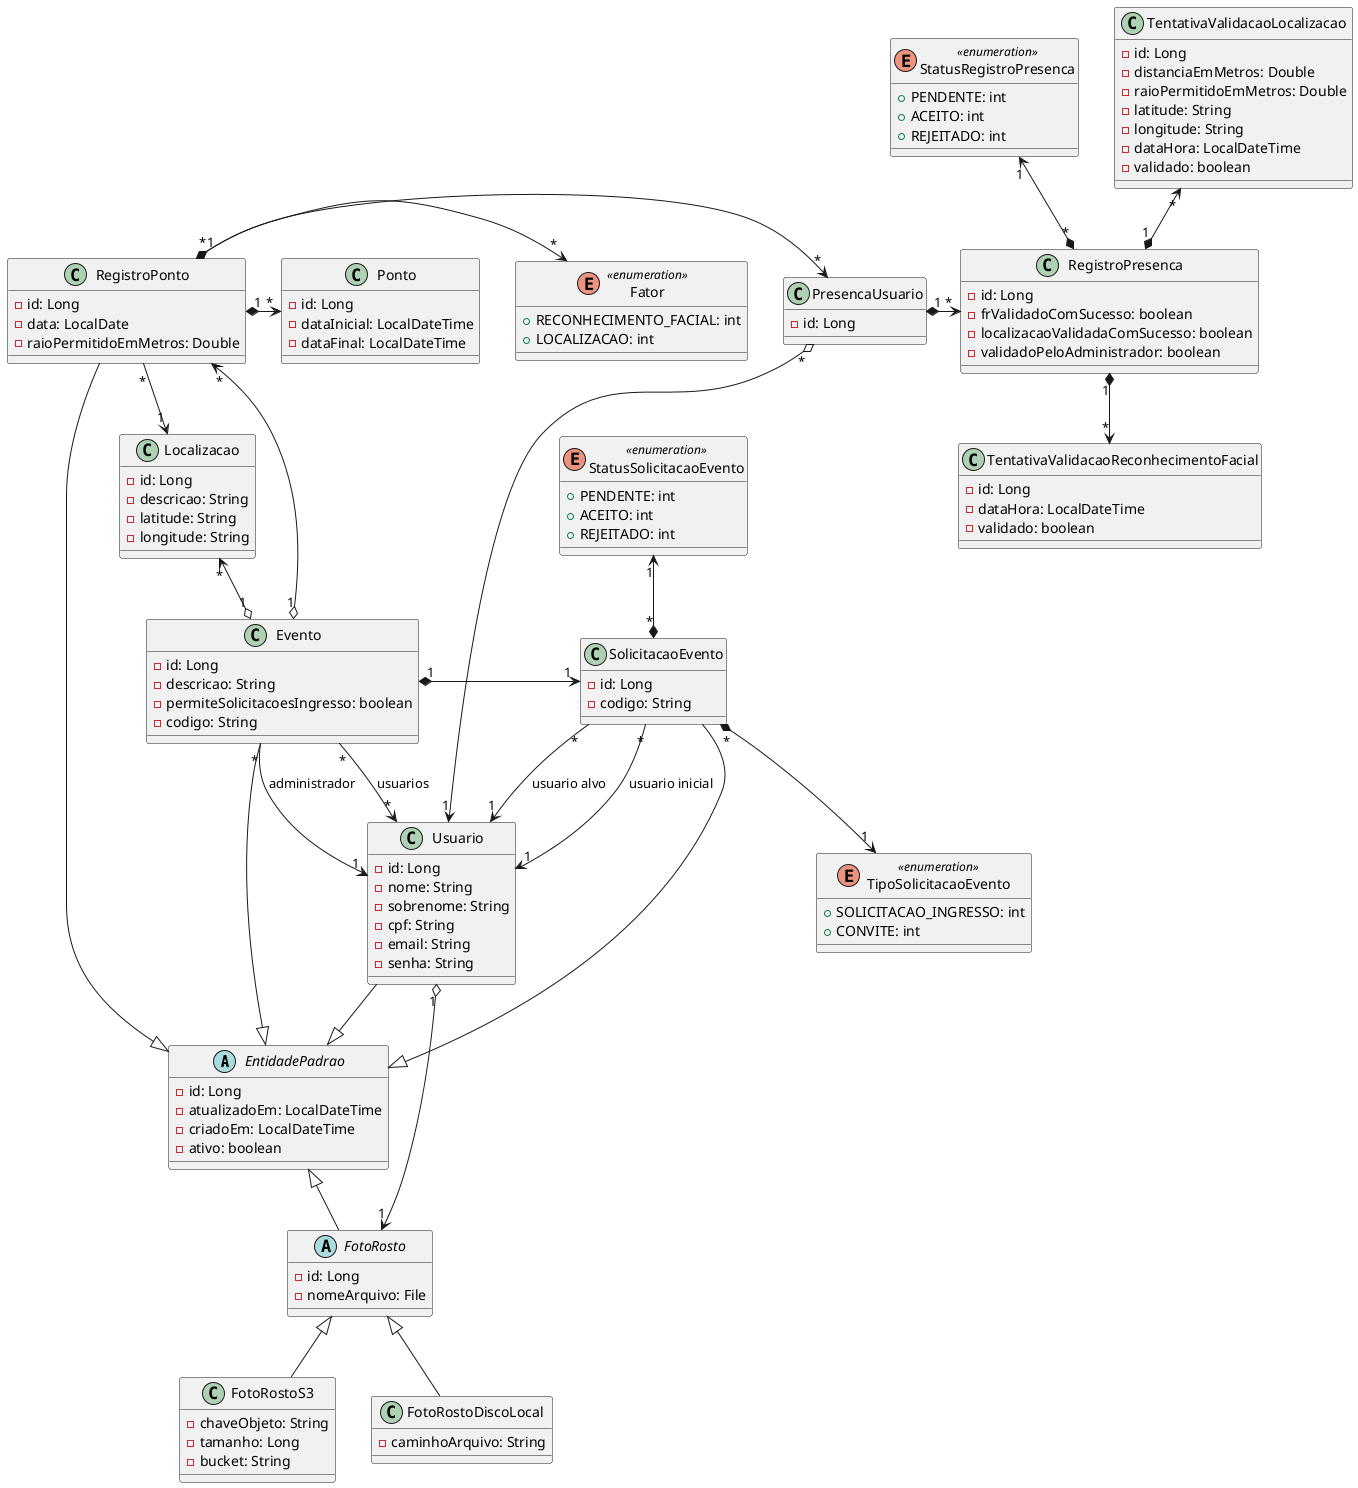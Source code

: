 @startuml
abstract class EntidadePadrao {
    - id: Long
    - atualizadoEm: LocalDateTime
    - criadoEm: LocalDateTime
    - ativo: boolean
}

class Usuario {
    - id: Long
    - nome: String
    - sobrenome: String
    - cpf: String
    - email: String
    - senha: String
}

abstract class FotoRosto {
    - id: Long
    - nomeArquivo: File
}

class FotoRostoS3 {
    - chaveObjeto: String
    - tamanho: Long
    - bucket: String
}

class FotoRostoDiscoLocal {
    - caminhoArquivo: String
}

class Evento {
    - id: Long
    - descricao: String
    - permiteSolicitacoesIngresso: boolean
    - codigo: String
}

class Localizacao {
    - id: Long
    - descricao: String
    - latitude: String
    - longitude: String
}

class SolicitacaoEvento {
    - id: Long
    - codigo: String
}

enum StatusSolicitacaoEvento << enumeration >> {
    + PENDENTE: int
    + ACEITO: int
    + REJEITADO: int
}

enum TipoSolicitacaoEvento << enumeration >> {
    + SOLICITACAO_INGRESSO: int
    + CONVITE: int
}

class RegistroPonto {
    - id: Long
    - data: LocalDate
    - raioPermitidoEmMetros: Double
}

class Ponto {
    - id: Long
    - dataInicial: LocalDateTime
    - dataFinal: LocalDateTime
}

enum Fator << enumeration >> {
    + RECONHECIMENTO_FACIAL: int
    + LOCALIZACAO: int
}

class PresencaUsuario {
    - id: Long
}

class TentativaValidacaoReconhecimentoFacial {
    - id: Long
    - dataHora: LocalDateTime
    - validado: boolean
}

class TentativaValidacaoLocalizacao {
    - id: Long
    - distanciaEmMetros: Double
    - raioPermitidoEmMetros: Double
    - latitude: String
    - longitude: String
    - dataHora: LocalDateTime
    - validado: boolean
}

class RegistroPresenca {
    - id: Long
    - frValidadoComSucesso: boolean
    - localizacaoValidadaComSucesso: boolean
    - validadoPeloAdministrador: boolean
}

enum StatusRegistroPresenca << enumeration >> {
    + PENDENTE: int
    + ACEITO: int
    + REJEITADO: int
}

Usuario --|> EntidadePadrao
Evento --|> EntidadePadrao
SolicitacaoEvento --|> EntidadePadrao
RegistroPonto --|> EntidadePadrao
FotoRostoS3 -up-|> FotoRosto
FotoRostoDiscoLocal -up-|> FotoRosto
FotoRosto -up-|> EntidadePadrao

Usuario "1" o-> "1" FotoRosto

Evento "1" o-up-> "*" RegistroPonto
Evento "1" o-up-> "*" Localizacao
Evento "*" -down-> "*" Usuario : usuarios
Evento "*" --> "1" Usuario : administrador
Evento "1" *-> "1" SolicitacaoEvento

RegistroPonto "1" *-> "*" Ponto
RegistroPonto "*" o-> "*" Fator
RegistroPonto "*" --> "1" Localizacao
RegistroPonto "1" *-> "*" PresencaUsuario

PresencaUsuario "1" *-> "*" RegistroPresenca
PresencaUsuario "*" o-> "1" Usuario

RegistroPresenca "1" *-down-> "*" TentativaValidacaoReconhecimentoFacial
RegistroPresenca "1" *-up-> "*" TentativaValidacaoLocalizacao
RegistroPresenca "*" *-up-> "1" StatusRegistroPresenca

SolicitacaoEvento "*" --> "1" Usuario : usuario inicial
SolicitacaoEvento "*" --> "1" Usuario : usuario alvo
SolicitacaoEvento "*" *-up-> "1" StatusSolicitacaoEvento
SolicitacaoEvento "*" *-down-> "1" TipoSolicitacaoEvento

@enduml

